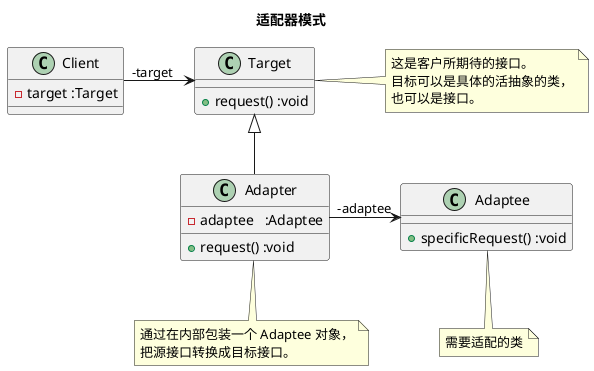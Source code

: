 @startuml
skinparam nodesep 70

title <b>适配器模式</b>

class Client {
  - target :Target
}

class Target {
  + request() :void
}
note right: 这是客户所期待的接口。\n目标可以是具体的活抽象的类，\n也可以是接口。

class Adapter {
  - adaptee   :Adaptee
  + request() :void
}
note bottom: 通过在内部包装一个 Adaptee 对象，\n把源接口转换成目标接口。

class Adaptee {
  + specificRequest() :void
}
note bottom: 需要适配的类

Target <|-- Adapter

Adapter "-adaptee" -right-> Adaptee

Client "-target" -right-> Target

@enduml
